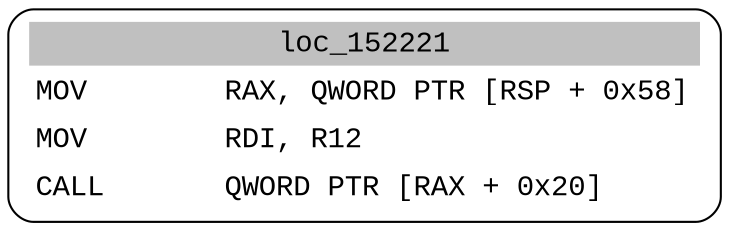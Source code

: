 digraph asm_graph {
1941 [
shape="Mrecord" fontname="Courier New"label =<<table border="0" cellborder="0" cellpadding="3"><tr><td align="center" colspan="2" bgcolor="grey">loc_152221</td></tr><tr><td align="left">MOV        RAX, QWORD PTR [RSP + 0x58]</td></tr><tr><td align="left">MOV        RDI, R12</td></tr><tr><td align="left">CALL       QWORD PTR [RAX + 0x20]</td></tr></table>> ];
}